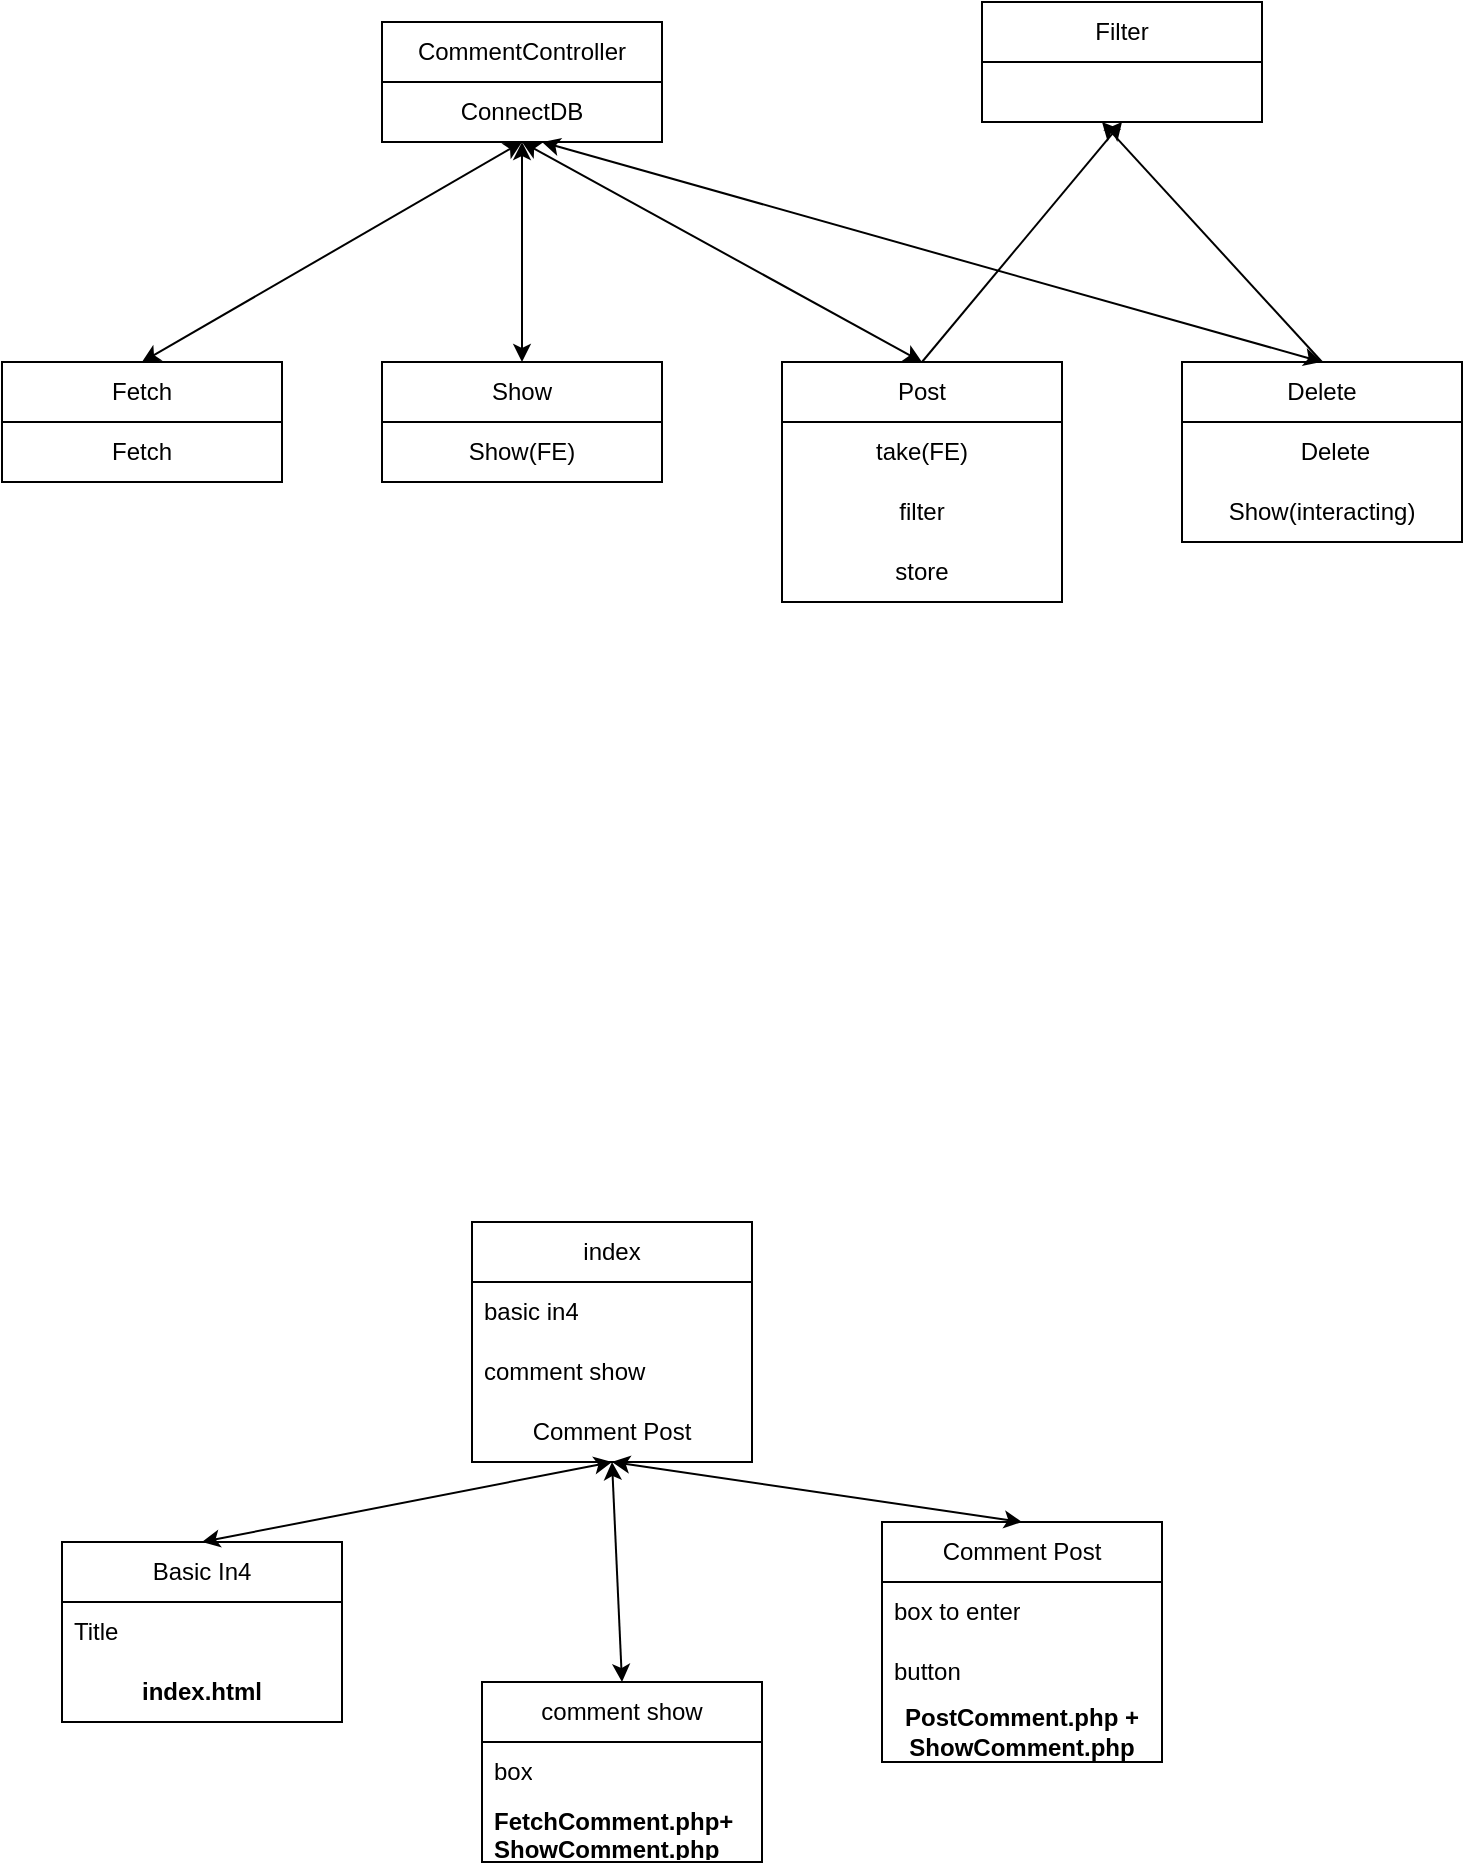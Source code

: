 <mxfile version="20.8.16" type="device"><diagram name="Page-1" id="MxPh6k6EE1rSvu9i_UrM"><mxGraphModel dx="778" dy="460" grid="1" gridSize="10" guides="1" tooltips="1" connect="1" arrows="1" fold="1" page="1" pageScale="1" pageWidth="850" pageHeight="1100" math="0" shadow="0"><root><mxCell id="0"/><mxCell id="1" parent="0"/><mxCell id="jHyhojme2aQZF1ejlxqe-1" value="CommentController" style="swimlane;fontStyle=0;childLayout=stackLayout;horizontal=1;startSize=30;horizontalStack=0;resizeParent=1;resizeParentMax=0;resizeLast=0;collapsible=1;marginBottom=0;whiteSpace=wrap;html=1;" parent="1" vertex="1"><mxGeometry x="310" y="50" width="140" height="60" as="geometry"><mxRectangle x="360" y="70" width="140" height="30" as="alternateBounds"/></mxGeometry></mxCell><mxCell id="jHyhojme2aQZF1ejlxqe-18" value="ConnectDB" style="text;html=1;strokeColor=none;fillColor=none;align=center;verticalAlign=middle;whiteSpace=wrap;rounded=0;" parent="jHyhojme2aQZF1ejlxqe-1" vertex="1"><mxGeometry y="30" width="140" height="30" as="geometry"/></mxCell><mxCell id="jHyhojme2aQZF1ejlxqe-5" value="Fetch" style="swimlane;fontStyle=0;childLayout=stackLayout;horizontal=1;startSize=30;horizontalStack=0;resizeParent=1;resizeParentMax=0;resizeLast=0;collapsible=1;marginBottom=0;whiteSpace=wrap;html=1;" parent="1" vertex="1"><mxGeometry x="120" y="220" width="140" height="60" as="geometry"/></mxCell><mxCell id="jHyhojme2aQZF1ejlxqe-20" value="Fetch" style="text;html=1;strokeColor=none;fillColor=none;align=center;verticalAlign=middle;whiteSpace=wrap;rounded=0;" parent="jHyhojme2aQZF1ejlxqe-5" vertex="1"><mxGeometry y="30" width="140" height="30" as="geometry"/></mxCell><mxCell id="jHyhojme2aQZF1ejlxqe-6" value="Post" style="swimlane;fontStyle=0;childLayout=stackLayout;horizontal=1;startSize=30;horizontalStack=0;resizeParent=1;resizeParentMax=0;resizeLast=0;collapsible=1;marginBottom=0;whiteSpace=wrap;html=1;" parent="1" vertex="1"><mxGeometry x="510" y="220" width="140" height="120" as="geometry"/></mxCell><mxCell id="jHyhojme2aQZF1ejlxqe-22" value="take(FE)" style="text;html=1;strokeColor=none;fillColor=none;align=center;verticalAlign=middle;whiteSpace=wrap;rounded=0;" parent="jHyhojme2aQZF1ejlxqe-6" vertex="1"><mxGeometry y="30" width="140" height="30" as="geometry"/></mxCell><mxCell id="IBceaSL5_cCQfVx9EOGt-13" value="filter" style="text;html=1;strokeColor=none;fillColor=none;align=center;verticalAlign=middle;whiteSpace=wrap;rounded=0;" parent="jHyhojme2aQZF1ejlxqe-6" vertex="1"><mxGeometry y="60" width="140" height="30" as="geometry"/></mxCell><mxCell id="jHyhojme2aQZF1ejlxqe-23" value="store" style="text;html=1;strokeColor=none;fillColor=none;align=center;verticalAlign=middle;whiteSpace=wrap;rounded=0;" parent="jHyhojme2aQZF1ejlxqe-6" vertex="1"><mxGeometry y="90" width="140" height="30" as="geometry"/></mxCell><mxCell id="nVvB7USkijcU8134LBtg-5" value="Show" style="swimlane;fontStyle=0;childLayout=stackLayout;horizontal=1;startSize=30;horizontalStack=0;resizeParent=1;resizeParentMax=0;resizeLast=0;collapsible=1;marginBottom=0;whiteSpace=wrap;html=1;" parent="1" vertex="1"><mxGeometry x="310" y="220" width="140" height="60" as="geometry"/></mxCell><mxCell id="jHyhojme2aQZF1ejlxqe-21" value="Show(FE)" style="text;html=1;strokeColor=none;fillColor=none;align=center;verticalAlign=middle;whiteSpace=wrap;rounded=0;" parent="nVvB7USkijcU8134LBtg-5" vertex="1"><mxGeometry y="30" width="140" height="30" as="geometry"/></mxCell><mxCell id="nVvB7USkijcU8134LBtg-7" value="" style="endArrow=classic;startArrow=classic;html=1;rounded=0;entryX=0.5;entryY=1;entryDx=0;entryDy=0;exitX=0.5;exitY=0;exitDx=0;exitDy=0;" parent="1" source="nVvB7USkijcU8134LBtg-5" target="jHyhojme2aQZF1ejlxqe-18" edge="1"><mxGeometry width="50" height="50" relative="1" as="geometry"><mxPoint x="350" y="340" as="sourcePoint"/><mxPoint x="400" y="290" as="targetPoint"/></mxGeometry></mxCell><mxCell id="nVvB7USkijcU8134LBtg-8" value="" style="endArrow=classic;startArrow=classic;html=1;rounded=0;entryX=0.5;entryY=1;entryDx=0;entryDy=0;exitX=0.5;exitY=0;exitDx=0;exitDy=0;" parent="1" source="jHyhojme2aQZF1ejlxqe-5" target="jHyhojme2aQZF1ejlxqe-18" edge="1"><mxGeometry width="50" height="50" relative="1" as="geometry"><mxPoint x="350" y="340" as="sourcePoint"/><mxPoint x="400" y="290" as="targetPoint"/></mxGeometry></mxCell><mxCell id="nVvB7USkijcU8134LBtg-9" value="" style="endArrow=classic;startArrow=classic;html=1;rounded=0;entryX=0.5;entryY=1;entryDx=0;entryDy=0;exitX=0.5;exitY=0;exitDx=0;exitDy=0;" parent="1" source="jHyhojme2aQZF1ejlxqe-6" target="jHyhojme2aQZF1ejlxqe-18" edge="1"><mxGeometry width="50" height="50" relative="1" as="geometry"><mxPoint x="350" y="340" as="sourcePoint"/><mxPoint x="400" y="290" as="targetPoint"/></mxGeometry></mxCell><mxCell id="MVbpOsqifWWYMVxwxqc8-1" value="index" style="swimlane;fontStyle=0;childLayout=stackLayout;horizontal=1;startSize=30;horizontalStack=0;resizeParent=1;resizeParentMax=0;resizeLast=0;collapsible=1;marginBottom=0;whiteSpace=wrap;html=1;" parent="1" vertex="1"><mxGeometry x="355" y="650" width="140" height="120" as="geometry"/></mxCell><mxCell id="MVbpOsqifWWYMVxwxqc8-2" value="basic in4" style="text;strokeColor=none;fillColor=none;align=left;verticalAlign=middle;spacingLeft=4;spacingRight=4;overflow=hidden;points=[[0,0.5],[1,0.5]];portConstraint=eastwest;rotatable=0;whiteSpace=wrap;html=1;" parent="MVbpOsqifWWYMVxwxqc8-1" vertex="1"><mxGeometry y="30" width="140" height="30" as="geometry"/></mxCell><mxCell id="MVbpOsqifWWYMVxwxqc8-3" value="comment show" style="text;strokeColor=none;fillColor=none;align=left;verticalAlign=middle;spacingLeft=4;spacingRight=4;overflow=hidden;points=[[0,0.5],[1,0.5]];portConstraint=eastwest;rotatable=0;whiteSpace=wrap;html=1;" parent="MVbpOsqifWWYMVxwxqc8-1" vertex="1"><mxGeometry y="60" width="140" height="30" as="geometry"/></mxCell><mxCell id="MVbpOsqifWWYMVxwxqc8-9" value="Comment Post" style="text;html=1;strokeColor=none;fillColor=none;align=center;verticalAlign=middle;whiteSpace=wrap;rounded=0;" parent="MVbpOsqifWWYMVxwxqc8-1" vertex="1"><mxGeometry y="90" width="140" height="30" as="geometry"/></mxCell><mxCell id="MVbpOsqifWWYMVxwxqc8-5" value="Basic In4" style="swimlane;fontStyle=0;childLayout=stackLayout;horizontal=1;startSize=30;horizontalStack=0;resizeParent=1;resizeParentMax=0;resizeLast=0;collapsible=1;marginBottom=0;whiteSpace=wrap;html=1;" parent="1" vertex="1"><mxGeometry x="150" y="810" width="140" height="90" as="geometry"/></mxCell><mxCell id="MVbpOsqifWWYMVxwxqc8-6" value="Title" style="text;strokeColor=none;fillColor=none;align=left;verticalAlign=middle;spacingLeft=4;spacingRight=4;overflow=hidden;points=[[0,0.5],[1,0.5]];portConstraint=eastwest;rotatable=0;whiteSpace=wrap;html=1;" parent="MVbpOsqifWWYMVxwxqc8-5" vertex="1"><mxGeometry y="30" width="140" height="30" as="geometry"/></mxCell><mxCell id="MVbpOsqifWWYMVxwxqc8-23" value="&lt;b&gt;index.html&lt;/b&gt;" style="text;html=1;strokeColor=none;fillColor=none;align=center;verticalAlign=middle;whiteSpace=wrap;rounded=0;" parent="MVbpOsqifWWYMVxwxqc8-5" vertex="1"><mxGeometry y="60" width="140" height="30" as="geometry"/></mxCell><mxCell id="MVbpOsqifWWYMVxwxqc8-10" value="comment show" style="swimlane;fontStyle=0;childLayout=stackLayout;horizontal=1;startSize=30;horizontalStack=0;resizeParent=1;resizeParentMax=0;resizeLast=0;collapsible=1;marginBottom=0;whiteSpace=wrap;html=1;" parent="1" vertex="1"><mxGeometry x="360" y="880" width="140" height="90" as="geometry"/></mxCell><mxCell id="MVbpOsqifWWYMVxwxqc8-11" value="box" style="text;strokeColor=none;fillColor=none;align=left;verticalAlign=middle;spacingLeft=4;spacingRight=4;overflow=hidden;points=[[0,0.5],[1,0.5]];portConstraint=eastwest;rotatable=0;whiteSpace=wrap;html=1;" parent="MVbpOsqifWWYMVxwxqc8-10" vertex="1"><mxGeometry y="30" width="140" height="30" as="geometry"/></mxCell><mxCell id="MVbpOsqifWWYMVxwxqc8-12" value="&lt;b&gt;FetchComment.php+&lt;br&gt;ShowComment.php&lt;/b&gt;" style="text;strokeColor=none;fillColor=none;align=left;verticalAlign=middle;spacingLeft=4;spacingRight=4;overflow=hidden;points=[[0,0.5],[1,0.5]];portConstraint=eastwest;rotatable=0;whiteSpace=wrap;html=1;" parent="MVbpOsqifWWYMVxwxqc8-10" vertex="1"><mxGeometry y="60" width="140" height="30" as="geometry"/></mxCell><mxCell id="MVbpOsqifWWYMVxwxqc8-14" value="" style="endArrow=classic;startArrow=classic;html=1;rounded=0;entryX=0.5;entryY=1;entryDx=0;entryDy=0;exitX=0.5;exitY=0;exitDx=0;exitDy=0;" parent="1" source="MVbpOsqifWWYMVxwxqc8-5" target="MVbpOsqifWWYMVxwxqc8-9" edge="1"><mxGeometry width="50" height="50" relative="1" as="geometry"><mxPoint x="380" y="850" as="sourcePoint"/><mxPoint x="430" y="800" as="targetPoint"/></mxGeometry></mxCell><mxCell id="MVbpOsqifWWYMVxwxqc8-15" value="" style="endArrow=classic;startArrow=classic;html=1;rounded=0;entryX=0.5;entryY=1;entryDx=0;entryDy=0;exitX=0.5;exitY=0;exitDx=0;exitDy=0;" parent="1" source="MVbpOsqifWWYMVxwxqc8-10" target="MVbpOsqifWWYMVxwxqc8-9" edge="1"><mxGeometry width="50" height="50" relative="1" as="geometry"><mxPoint x="380" y="850" as="sourcePoint"/><mxPoint x="430" y="800" as="targetPoint"/></mxGeometry></mxCell><mxCell id="MVbpOsqifWWYMVxwxqc8-16" value="Comment Post" style="swimlane;fontStyle=0;childLayout=stackLayout;horizontal=1;startSize=30;horizontalStack=0;resizeParent=1;resizeParentMax=0;resizeLast=0;collapsible=1;marginBottom=0;whiteSpace=wrap;html=1;" parent="1" vertex="1"><mxGeometry x="560" y="800" width="140" height="120" as="geometry"/></mxCell><mxCell id="MVbpOsqifWWYMVxwxqc8-17" value="box to enter" style="text;strokeColor=none;fillColor=none;align=left;verticalAlign=middle;spacingLeft=4;spacingRight=4;overflow=hidden;points=[[0,0.5],[1,0.5]];portConstraint=eastwest;rotatable=0;whiteSpace=wrap;html=1;" parent="MVbpOsqifWWYMVxwxqc8-16" vertex="1"><mxGeometry y="30" width="140" height="30" as="geometry"/></mxCell><mxCell id="MVbpOsqifWWYMVxwxqc8-18" value="button" style="text;strokeColor=none;fillColor=none;align=left;verticalAlign=middle;spacingLeft=4;spacingRight=4;overflow=hidden;points=[[0,0.5],[1,0.5]];portConstraint=eastwest;rotatable=0;whiteSpace=wrap;html=1;" parent="MVbpOsqifWWYMVxwxqc8-16" vertex="1"><mxGeometry y="60" width="140" height="30" as="geometry"/></mxCell><mxCell id="MVbpOsqifWWYMVxwxqc8-21" value="&lt;b&gt;PostComment.php + ShowComment.php&lt;/b&gt;" style="text;html=1;strokeColor=none;fillColor=none;align=center;verticalAlign=middle;whiteSpace=wrap;rounded=0;" parent="MVbpOsqifWWYMVxwxqc8-16" vertex="1"><mxGeometry y="90" width="140" height="30" as="geometry"/></mxCell><mxCell id="MVbpOsqifWWYMVxwxqc8-20" value="" style="endArrow=classic;startArrow=classic;html=1;rounded=0;entryX=0.5;entryY=1;entryDx=0;entryDy=0;exitX=0.5;exitY=0;exitDx=0;exitDy=0;" parent="1" source="MVbpOsqifWWYMVxwxqc8-16" target="MVbpOsqifWWYMVxwxqc8-9" edge="1"><mxGeometry width="50" height="50" relative="1" as="geometry"><mxPoint x="380" y="850" as="sourcePoint"/><mxPoint x="430" y="800" as="targetPoint"/></mxGeometry></mxCell><mxCell id="kTvJP5nr0m4AL6OZjQpT-1" value="Delete" style="swimlane;fontStyle=0;childLayout=stackLayout;horizontal=1;startSize=30;horizontalStack=0;resizeParent=1;resizeParentMax=0;resizeLast=0;collapsible=1;marginBottom=0;whiteSpace=wrap;html=1;" vertex="1" parent="1"><mxGeometry x="710" y="220" width="140" height="90" as="geometry"/></mxCell><mxCell id="kTvJP5nr0m4AL6OZjQpT-4" value="&amp;nbsp; &amp;nbsp; &amp;nbsp; &amp;nbsp; &amp;nbsp; &amp;nbsp; &lt;span style=&quot;white-space: pre;&quot;&gt;&#9;&lt;/span&gt;Delete" style="text;strokeColor=none;fillColor=none;align=left;verticalAlign=middle;spacingLeft=4;spacingRight=4;overflow=hidden;points=[[0,0.5],[1,0.5]];portConstraint=eastwest;rotatable=0;whiteSpace=wrap;html=1;" vertex="1" parent="kTvJP5nr0m4AL6OZjQpT-1"><mxGeometry y="30" width="140" height="30" as="geometry"/></mxCell><mxCell id="kTvJP5nr0m4AL6OZjQpT-6" value="Show(interacting)" style="text;html=1;strokeColor=none;fillColor=none;align=center;verticalAlign=middle;whiteSpace=wrap;rounded=0;" vertex="1" parent="kTvJP5nr0m4AL6OZjQpT-1"><mxGeometry y="60" width="140" height="30" as="geometry"/></mxCell><mxCell id="kTvJP5nr0m4AL6OZjQpT-5" value="" style="endArrow=classic;startArrow=classic;html=1;rounded=0;exitX=0.5;exitY=0;exitDx=0;exitDy=0;" edge="1" parent="1" source="kTvJP5nr0m4AL6OZjQpT-1"><mxGeometry width="50" height="50" relative="1" as="geometry"><mxPoint x="460" y="240" as="sourcePoint"/><mxPoint x="390" y="110" as="targetPoint"/></mxGeometry></mxCell><mxCell id="kTvJP5nr0m4AL6OZjQpT-8" value="Filter" style="swimlane;fontStyle=0;childLayout=stackLayout;horizontal=1;startSize=30;horizontalStack=0;resizeParent=1;resizeParentMax=0;resizeLast=0;collapsible=1;marginBottom=0;whiteSpace=wrap;html=1;" vertex="1" parent="1"><mxGeometry x="610" y="40" width="140" height="60" as="geometry"/></mxCell><mxCell id="kTvJP5nr0m4AL6OZjQpT-12" value="" style="endArrow=classic;html=1;rounded=0;exitX=0.5;exitY=0;exitDx=0;exitDy=0;entryX=0.5;entryY=1;entryDx=0;entryDy=0;" edge="1" parent="1" source="jHyhojme2aQZF1ejlxqe-6" target="kTvJP5nr0m4AL6OZjQpT-8"><mxGeometry width="50" height="50" relative="1" as="geometry"><mxPoint x="470" y="290" as="sourcePoint"/><mxPoint x="520" y="240" as="targetPoint"/></mxGeometry></mxCell><mxCell id="kTvJP5nr0m4AL6OZjQpT-13" value="" style="endArrow=classic;html=1;rounded=0;" edge="1" parent="1"><mxGeometry width="50" height="50" relative="1" as="geometry"><mxPoint x="780" y="220" as="sourcePoint"/><mxPoint x="670" y="100" as="targetPoint"/></mxGeometry></mxCell></root></mxGraphModel></diagram></mxfile>
